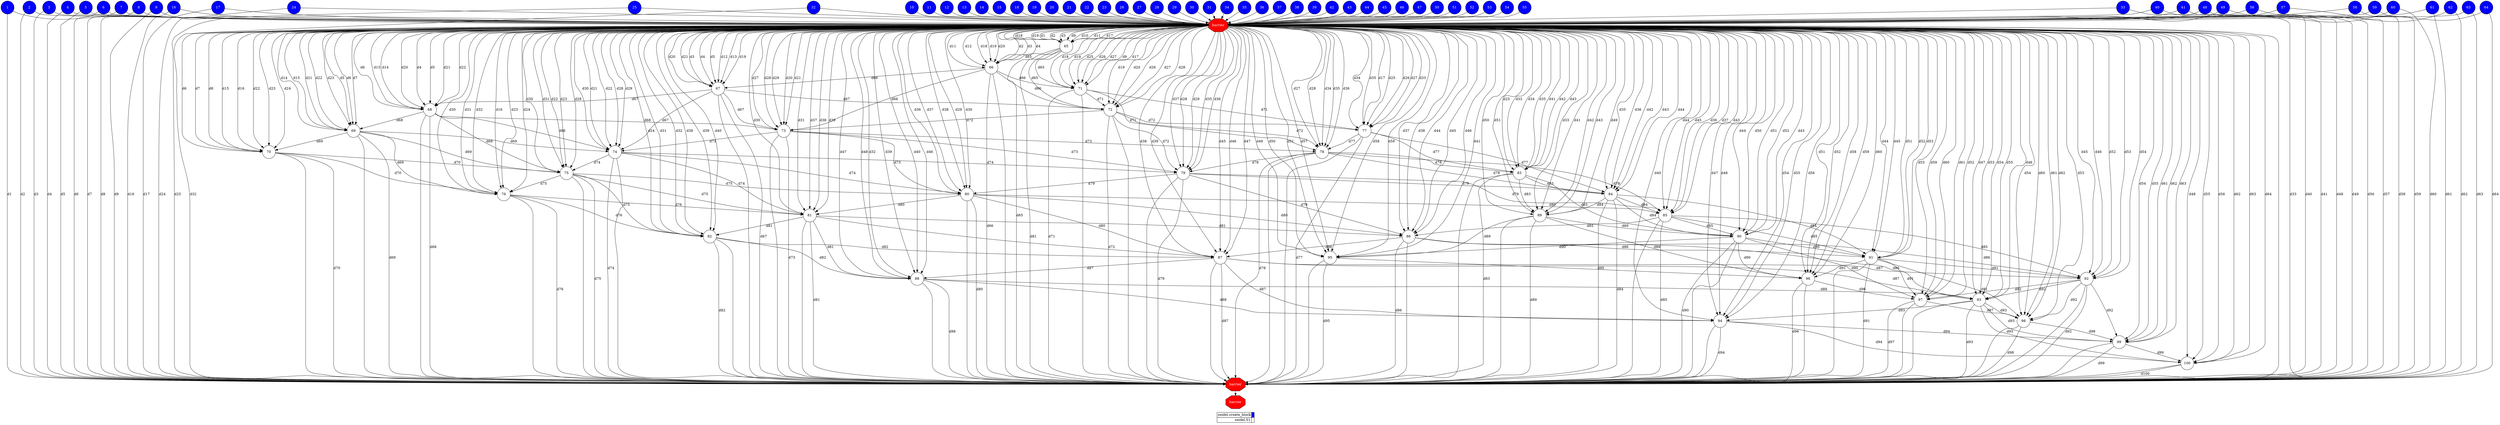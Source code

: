 digraph {
  rankdir=TB;
  labeljust="l";
  subgraph dependence_graph {
    ranksep=0.20;
    node[height=0.75];

1[shape=circle, style=filled fillcolor="#0000ff" fontcolor="#ffffff"];
2[shape=circle, style=filled fillcolor="#0000ff" fontcolor="#ffffff"];
3[shape=circle, style=filled fillcolor="#0000ff" fontcolor="#ffffff"];
4[shape=circle, style=filled fillcolor="#0000ff" fontcolor="#ffffff"];
5[shape=circle, style=filled fillcolor="#0000ff" fontcolor="#ffffff"];
6[shape=circle, style=filled fillcolor="#0000ff" fontcolor="#ffffff"];
7[shape=circle, style=filled fillcolor="#0000ff" fontcolor="#ffffff"];
8[shape=circle, style=filled fillcolor="#0000ff" fontcolor="#ffffff"];
9[shape=circle, style=filled fillcolor="#0000ff" fontcolor="#ffffff"];
10[shape=circle, style=filled fillcolor="#0000ff" fontcolor="#ffffff"];
11[shape=circle, style=filled fillcolor="#0000ff" fontcolor="#ffffff"];
12[shape=circle, style=filled fillcolor="#0000ff" fontcolor="#ffffff"];
13[shape=circle, style=filled fillcolor="#0000ff" fontcolor="#ffffff"];
14[shape=circle, style=filled fillcolor="#0000ff" fontcolor="#ffffff"];
15[shape=circle, style=filled fillcolor="#0000ff" fontcolor="#ffffff"];
16[shape=circle, style=filled fillcolor="#0000ff" fontcolor="#ffffff"];
17[shape=circle, style=filled fillcolor="#0000ff" fontcolor="#ffffff"];
18[shape=circle, style=filled fillcolor="#0000ff" fontcolor="#ffffff"];
19[shape=circle, style=filled fillcolor="#0000ff" fontcolor="#ffffff"];
20[shape=circle, style=filled fillcolor="#0000ff" fontcolor="#ffffff"];
21[shape=circle, style=filled fillcolor="#0000ff" fontcolor="#ffffff"];
22[shape=circle, style=filled fillcolor="#0000ff" fontcolor="#ffffff"];
23[shape=circle, style=filled fillcolor="#0000ff" fontcolor="#ffffff"];
24[shape=circle, style=filled fillcolor="#0000ff" fontcolor="#ffffff"];
25[shape=circle, style=filled fillcolor="#0000ff" fontcolor="#ffffff"];
26[shape=circle, style=filled fillcolor="#0000ff" fontcolor="#ffffff"];
27[shape=circle, style=filled fillcolor="#0000ff" fontcolor="#ffffff"];
28[shape=circle, style=filled fillcolor="#0000ff" fontcolor="#ffffff"];
29[shape=circle, style=filled fillcolor="#0000ff" fontcolor="#ffffff"];
30[shape=circle, style=filled fillcolor="#0000ff" fontcolor="#ffffff"];
31[shape=circle, style=filled fillcolor="#0000ff" fontcolor="#ffffff"];
32[shape=circle, style=filled fillcolor="#0000ff" fontcolor="#ffffff"];
33[shape=circle, style=filled fillcolor="#0000ff" fontcolor="#ffffff"];
34[shape=circle, style=filled fillcolor="#0000ff" fontcolor="#ffffff"];
35[shape=circle, style=filled fillcolor="#0000ff" fontcolor="#ffffff"];
36[shape=circle, style=filled fillcolor="#0000ff" fontcolor="#ffffff"];
37[shape=circle, style=filled fillcolor="#0000ff" fontcolor="#ffffff"];
38[shape=circle, style=filled fillcolor="#0000ff" fontcolor="#ffffff"];
39[shape=circle, style=filled fillcolor="#0000ff" fontcolor="#ffffff"];
40[shape=circle, style=filled fillcolor="#0000ff" fontcolor="#ffffff"];
41[shape=circle, style=filled fillcolor="#0000ff" fontcolor="#ffffff"];
42[shape=circle, style=filled fillcolor="#0000ff" fontcolor="#ffffff"];
43[shape=circle, style=filled fillcolor="#0000ff" fontcolor="#ffffff"];
44[shape=circle, style=filled fillcolor="#0000ff" fontcolor="#ffffff"];
45[shape=circle, style=filled fillcolor="#0000ff" fontcolor="#ffffff"];
46[shape=circle, style=filled fillcolor="#0000ff" fontcolor="#ffffff"];
47[shape=circle, style=filled fillcolor="#0000ff" fontcolor="#ffffff"];
48[shape=circle, style=filled fillcolor="#0000ff" fontcolor="#ffffff"];
49[shape=circle, style=filled fillcolor="#0000ff" fontcolor="#ffffff"];
50[shape=circle, style=filled fillcolor="#0000ff" fontcolor="#ffffff"];
51[shape=circle, style=filled fillcolor="#0000ff" fontcolor="#ffffff"];
52[shape=circle, style=filled fillcolor="#0000ff" fontcolor="#ffffff"];
53[shape=circle, style=filled fillcolor="#0000ff" fontcolor="#ffffff"];
54[shape=circle, style=filled fillcolor="#0000ff" fontcolor="#ffffff"];
55[shape=circle, style=filled fillcolor="#0000ff" fontcolor="#ffffff"];
56[shape=circle, style=filled fillcolor="#0000ff" fontcolor="#ffffff"];
57[shape=circle, style=filled fillcolor="#0000ff" fontcolor="#ffffff"];
58[shape=circle, style=filled fillcolor="#0000ff" fontcolor="#ffffff"];
59[shape=circle, style=filled fillcolor="#0000ff" fontcolor="#ffffff"];
60[shape=circle, style=filled fillcolor="#0000ff" fontcolor="#ffffff"];
61[shape=circle, style=filled fillcolor="#0000ff" fontcolor="#ffffff"];
62[shape=circle, style=filled fillcolor="#0000ff" fontcolor="#ffffff"];
63[shape=circle, style=filled fillcolor="#0000ff" fontcolor="#ffffff"];
64[shape=circle, style=filled fillcolor="#0000ff" fontcolor="#ffffff"];
Synchro1[label="barrier", shape=octagon, style=filled fillcolor="#ff0000" fontcolor="#FFFFFF"];
7 -> Synchro1;
29 -> Synchro1;
55 -> Synchro1;
62 -> Synchro1;
43 -> Synchro1;
25 -> Synchro1;
26 -> Synchro1;
3 -> Synchro1;
23 -> Synchro1;
48 -> Synchro1;
47 -> Synchro1;
11 -> Synchro1;
37 -> Synchro1;
51 -> Synchro1;
13 -> Synchro1;
30 -> Synchro1;
24 -> Synchro1;
42 -> Synchro1;
58 -> Synchro1;
10 -> Synchro1;
38 -> Synchro1;
46 -> Synchro1;
18 -> Synchro1;
33 -> Synchro1;
41 -> Synchro1;
28 -> Synchro1;
60 -> Synchro1;
63 -> Synchro1;
21 -> Synchro1;
53 -> Synchro1;
14 -> Synchro1;
20 -> Synchro1;
35 -> Synchro1;
31 -> Synchro1;
32 -> Synchro1;
9 -> Synchro1;
54 -> Synchro1;
49 -> Synchro1;
17 -> Synchro1;
52 -> Synchro1;
2 -> Synchro1;
15 -> Synchro1;
16 -> Synchro1;
19 -> Synchro1;
12 -> Synchro1;
56 -> Synchro1;
4 -> Synchro1;
39 -> Synchro1;
57 -> Synchro1;
6 -> Synchro1;
40 -> Synchro1;
1 -> Synchro1;
50 -> Synchro1;
45 -> Synchro1;
8 -> Synchro1;
34 -> Synchro1;
22 -> Synchro1;
44 -> Synchro1;
61 -> Synchro1;
64 -> Synchro1;
27 -> Synchro1;
59 -> Synchro1;
5 -> Synchro1;
36 -> Synchro1;
65[shape=circle, style=filled fillcolor="#ffffff" fontcolor="#000000"];
Synchro1 -> 65[ label="d1" ];
Synchro1 -> 65[ label="d2" ];
Synchro1 -> 65[ label="d3" ];
Synchro1 -> 65[ label="d9" ];
Synchro1 -> 65[ label="d10" ];
Synchro1 -> 65[ label="d11" ];
Synchro1 -> 65[ label="d17" ];
Synchro1 -> 65[ label="d18" ];
Synchro1 -> 65[ label="d19" ];
66[shape=circle, style=filled fillcolor="#ffffff" fontcolor="#000000"];
Synchro1 -> 66[ label="d2" ];
Synchro1 -> 66[ label="d3" ];
Synchro1 -> 66[ label="d4" ];
65 -> 66[ label="d65" ];
Synchro1 -> 66[ label="d11" ];
Synchro1 -> 66[ label="d12" ];
Synchro1 -> 66[ label="d18" ];
Synchro1 -> 66[ label="d19" ];
Synchro1 -> 66[ label="d20" ];
67[shape=circle, style=filled fillcolor="#ffffff" fontcolor="#000000"];
Synchro1 -> 67[ label="d3" ];
Synchro1 -> 67[ label="d4" ];
Synchro1 -> 67[ label="d5" ];
66 -> 67[ label="d66" ];
Synchro1 -> 67[ label="d12" ];
Synchro1 -> 67[ label="d13" ];
Synchro1 -> 67[ label="d19" ];
Synchro1 -> 67[ label="d20" ];
Synchro1 -> 67[ label="d21" ];
68[shape=circle, style=filled fillcolor="#ffffff" fontcolor="#000000"];
Synchro1 -> 68[ label="d4" ];
Synchro1 -> 68[ label="d5" ];
Synchro1 -> 68[ label="d6" ];
67 -> 68[ label="d67" ];
Synchro1 -> 68[ label="d13" ];
Synchro1 -> 68[ label="d14" ];
Synchro1 -> 68[ label="d20" ];
Synchro1 -> 68[ label="d21" ];
Synchro1 -> 68[ label="d22" ];
69[shape=circle, style=filled fillcolor="#ffffff" fontcolor="#000000"];
Synchro1 -> 69[ label="d5" ];
Synchro1 -> 69[ label="d6" ];
Synchro1 -> 69[ label="d7" ];
68 -> 69[ label="d68" ];
Synchro1 -> 69[ label="d14" ];
Synchro1 -> 69[ label="d15" ];
Synchro1 -> 69[ label="d21" ];
Synchro1 -> 69[ label="d22" ];
Synchro1 -> 69[ label="d23" ];
70[shape=circle, style=filled fillcolor="#ffffff" fontcolor="#000000"];
Synchro1 -> 70[ label="d6" ];
Synchro1 -> 70[ label="d7" ];
Synchro1 -> 70[ label="d8" ];
69 -> 70[ label="d69" ];
Synchro1 -> 70[ label="d15" ];
Synchro1 -> 70[ label="d16" ];
Synchro1 -> 70[ label="d22" ];
Synchro1 -> 70[ label="d23" ];
Synchro1 -> 70[ label="d24" ];
71[shape=circle, style=filled fillcolor="#ffffff" fontcolor="#000000"];
Synchro1 -> 71[ label="d9" ];
65 -> 71[ label="d65" ];
66 -> 71[ label="d66" ];
Synchro1 -> 71[ label="d17" ];
Synchro1 -> 71[ label="d18" ];
Synchro1 -> 71[ label="d19" ];
Synchro1 -> 71[ label="d25" ];
Synchro1 -> 71[ label="d26" ];
Synchro1 -> 71[ label="d27" ];
72[shape=circle, style=filled fillcolor="#ffffff" fontcolor="#000000"];
65 -> 72[ label="d65" ];
66 -> 72[ label="d66" ];
67 -> 72[ label="d67" ];
71 -> 72[ label="d71" ];
Synchro1 -> 72[ label="d19" ];
Synchro1 -> 72[ label="d20" ];
Synchro1 -> 72[ label="d26" ];
Synchro1 -> 72[ label="d27" ];
Synchro1 -> 72[ label="d28" ];
73[shape=circle, style=filled fillcolor="#ffffff" fontcolor="#000000"];
66 -> 73[ label="d66" ];
67 -> 73[ label="d67" ];
68 -> 73[ label="d68" ];
72 -> 73[ label="d72" ];
Synchro1 -> 73[ label="d20" ];
Synchro1 -> 73[ label="d21" ];
Synchro1 -> 73[ label="d27" ];
Synchro1 -> 73[ label="d28" ];
Synchro1 -> 73[ label="d29" ];
74[shape=circle, style=filled fillcolor="#ffffff" fontcolor="#000000"];
67 -> 74[ label="d67" ];
68 -> 74[ label="d68" ];
69 -> 74[ label="d69" ];
73 -> 74[ label="d73" ];
Synchro1 -> 74[ label="d21" ];
Synchro1 -> 74[ label="d22" ];
Synchro1 -> 74[ label="d28" ];
Synchro1 -> 74[ label="d29" ];
Synchro1 -> 74[ label="d30" ];
75[shape=circle, style=filled fillcolor="#ffffff" fontcolor="#000000"];
68 -> 75[ label="d68" ];
69 -> 75[ label="d69" ];
70 -> 75[ label="d70" ];
74 -> 75[ label="d74" ];
Synchro1 -> 75[ label="d22" ];
Synchro1 -> 75[ label="d23" ];
Synchro1 -> 75[ label="d29" ];
Synchro1 -> 75[ label="d30" ];
Synchro1 -> 75[ label="d31" ];
76[shape=circle, style=filled fillcolor="#ffffff" fontcolor="#000000"];
69 -> 76[ label="d69" ];
70 -> 76[ label="d70" ];
Synchro1 -> 76[ label="d16" ];
75 -> 76[ label="d75" ];
Synchro1 -> 76[ label="d23" ];
Synchro1 -> 76[ label="d24" ];
Synchro1 -> 76[ label="d30" ];
Synchro1 -> 76[ label="d31" ];
Synchro1 -> 76[ label="d32" ];
77[shape=circle, style=filled fillcolor="#ffffff" fontcolor="#000000"];
Synchro1 -> 77[ label="d17" ];
71 -> 77[ label="d71" ];
72 -> 77[ label="d72" ];
Synchro1 -> 77[ label="d25" ];
Synchro1 -> 77[ label="d26" ];
Synchro1 -> 77[ label="d27" ];
Synchro1 -> 77[ label="d33" ];
Synchro1 -> 77[ label="d34" ];
Synchro1 -> 77[ label="d35" ];
78[shape=circle, style=filled fillcolor="#ffffff" fontcolor="#000000"];
71 -> 78[ label="d71" ];
72 -> 78[ label="d72" ];
73 -> 78[ label="d73" ];
77 -> 78[ label="d77" ];
Synchro1 -> 78[ label="d27" ];
Synchro1 -> 78[ label="d28" ];
Synchro1 -> 78[ label="d34" ];
Synchro1 -> 78[ label="d35" ];
Synchro1 -> 78[ label="d36" ];
79[shape=circle, style=filled fillcolor="#ffffff" fontcolor="#000000"];
72 -> 79[ label="d72" ];
73 -> 79[ label="d73" ];
74 -> 79[ label="d74" ];
78 -> 79[ label="d78" ];
Synchro1 -> 79[ label="d28" ];
Synchro1 -> 79[ label="d29" ];
Synchro1 -> 79[ label="d35" ];
Synchro1 -> 79[ label="d36" ];
Synchro1 -> 79[ label="d37" ];
80[shape=circle, style=filled fillcolor="#ffffff" fontcolor="#000000"];
73 -> 80[ label="d73" ];
74 -> 80[ label="d74" ];
75 -> 80[ label="d75" ];
79 -> 80[ label="d79" ];
Synchro1 -> 80[ label="d29" ];
Synchro1 -> 80[ label="d30" ];
Synchro1 -> 80[ label="d36" ];
Synchro1 -> 80[ label="d37" ];
Synchro1 -> 80[ label="d38" ];
81[shape=circle, style=filled fillcolor="#ffffff" fontcolor="#000000"];
74 -> 81[ label="d74" ];
75 -> 81[ label="d75" ];
76 -> 81[ label="d76" ];
80 -> 81[ label="d80" ];
Synchro1 -> 81[ label="d30" ];
Synchro1 -> 81[ label="d31" ];
Synchro1 -> 81[ label="d37" ];
Synchro1 -> 81[ label="d38" ];
Synchro1 -> 81[ label="d39" ];
82[shape=circle, style=filled fillcolor="#ffffff" fontcolor="#000000"];
75 -> 82[ label="d75" ];
76 -> 82[ label="d76" ];
Synchro1 -> 82[ label="d24" ];
81 -> 82[ label="d81" ];
Synchro1 -> 82[ label="d31" ];
Synchro1 -> 82[ label="d32" ];
Synchro1 -> 82[ label="d38" ];
Synchro1 -> 82[ label="d39" ];
Synchro1 -> 82[ label="d40" ];
83[shape=circle, style=filled fillcolor="#ffffff" fontcolor="#000000"];
Synchro1 -> 83[ label="d25" ];
77 -> 83[ label="d77" ];
78 -> 83[ label="d78" ];
Synchro1 -> 83[ label="d33" ];
Synchro1 -> 83[ label="d34" ];
Synchro1 -> 83[ label="d35" ];
Synchro1 -> 83[ label="d41" ];
Synchro1 -> 83[ label="d42" ];
Synchro1 -> 83[ label="d43" ];
84[shape=circle, style=filled fillcolor="#ffffff" fontcolor="#000000"];
77 -> 84[ label="d77" ];
78 -> 84[ label="d78" ];
79 -> 84[ label="d79" ];
83 -> 84[ label="d83" ];
Synchro1 -> 84[ label="d35" ];
Synchro1 -> 84[ label="d36" ];
Synchro1 -> 84[ label="d42" ];
Synchro1 -> 84[ label="d43" ];
Synchro1 -> 84[ label="d44" ];
85[shape=circle, style=filled fillcolor="#ffffff" fontcolor="#000000"];
78 -> 85[ label="d78" ];
79 -> 85[ label="d79" ];
80 -> 85[ label="d80" ];
84 -> 85[ label="d84" ];
Synchro1 -> 85[ label="d36" ];
Synchro1 -> 85[ label="d37" ];
Synchro1 -> 85[ label="d43" ];
Synchro1 -> 85[ label="d44" ];
Synchro1 -> 85[ label="d45" ];
86[shape=circle, style=filled fillcolor="#ffffff" fontcolor="#000000"];
79 -> 86[ label="d79" ];
80 -> 86[ label="d80" ];
81 -> 86[ label="d81" ];
85 -> 86[ label="d85" ];
Synchro1 -> 86[ label="d37" ];
Synchro1 -> 86[ label="d38" ];
Synchro1 -> 86[ label="d44" ];
Synchro1 -> 86[ label="d45" ];
Synchro1 -> 86[ label="d46" ];
87[shape=circle, style=filled fillcolor="#ffffff" fontcolor="#000000"];
80 -> 87[ label="d80" ];
81 -> 87[ label="d81" ];
82 -> 87[ label="d82" ];
86 -> 87[ label="d86" ];
Synchro1 -> 87[ label="d38" ];
Synchro1 -> 87[ label="d39" ];
Synchro1 -> 87[ label="d45" ];
Synchro1 -> 87[ label="d46" ];
Synchro1 -> 87[ label="d47" ];
88[shape=circle, style=filled fillcolor="#ffffff" fontcolor="#000000"];
81 -> 88[ label="d81" ];
82 -> 88[ label="d82" ];
Synchro1 -> 88[ label="d32" ];
87 -> 88[ label="d87" ];
Synchro1 -> 88[ label="d39" ];
Synchro1 -> 88[ label="d40" ];
Synchro1 -> 88[ label="d46" ];
Synchro1 -> 88[ label="d47" ];
Synchro1 -> 88[ label="d48" ];
89[shape=circle, style=filled fillcolor="#ffffff" fontcolor="#000000"];
Synchro1 -> 89[ label="d33" ];
83 -> 89[ label="d83" ];
84 -> 89[ label="d84" ];
Synchro1 -> 89[ label="d41" ];
Synchro1 -> 89[ label="d42" ];
Synchro1 -> 89[ label="d43" ];
Synchro1 -> 89[ label="d49" ];
Synchro1 -> 89[ label="d50" ];
Synchro1 -> 89[ label="d51" ];
90[shape=circle, style=filled fillcolor="#ffffff" fontcolor="#000000"];
83 -> 90[ label="d83" ];
84 -> 90[ label="d84" ];
85 -> 90[ label="d85" ];
89 -> 90[ label="d89" ];
Synchro1 -> 90[ label="d43" ];
Synchro1 -> 90[ label="d44" ];
Synchro1 -> 90[ label="d50" ];
Synchro1 -> 90[ label="d51" ];
Synchro1 -> 90[ label="d52" ];
91[shape=circle, style=filled fillcolor="#ffffff" fontcolor="#000000"];
84 -> 91[ label="d84" ];
85 -> 91[ label="d85" ];
86 -> 91[ label="d86" ];
90 -> 91[ label="d90" ];
Synchro1 -> 91[ label="d44" ];
Synchro1 -> 91[ label="d45" ];
Synchro1 -> 91[ label="d51" ];
Synchro1 -> 91[ label="d52" ];
Synchro1 -> 91[ label="d53" ];
92[shape=circle, style=filled fillcolor="#ffffff" fontcolor="#000000"];
85 -> 92[ label="d85" ];
86 -> 92[ label="d86" ];
87 -> 92[ label="d87" ];
91 -> 92[ label="d91" ];
Synchro1 -> 92[ label="d45" ];
Synchro1 -> 92[ label="d46" ];
Synchro1 -> 92[ label="d52" ];
Synchro1 -> 92[ label="d53" ];
Synchro1 -> 92[ label="d54" ];
93[shape=circle, style=filled fillcolor="#ffffff" fontcolor="#000000"];
86 -> 93[ label="d86" ];
87 -> 93[ label="d87" ];
88 -> 93[ label="d88" ];
92 -> 93[ label="d92" ];
Synchro1 -> 93[ label="d46" ];
Synchro1 -> 93[ label="d47" ];
Synchro1 -> 93[ label="d53" ];
Synchro1 -> 93[ label="d54" ];
Synchro1 -> 93[ label="d55" ];
94[shape=circle, style=filled fillcolor="#ffffff" fontcolor="#000000"];
87 -> 94[ label="d87" ];
88 -> 94[ label="d88" ];
Synchro1 -> 94[ label="d40" ];
93 -> 94[ label="d93" ];
Synchro1 -> 94[ label="d47" ];
Synchro1 -> 94[ label="d48" ];
Synchro1 -> 94[ label="d54" ];
Synchro1 -> 94[ label="d55" ];
Synchro1 -> 94[ label="d56" ];
95[shape=circle, style=filled fillcolor="#ffffff" fontcolor="#000000"];
Synchro1 -> 95[ label="d41" ];
89 -> 95[ label="d89" ];
90 -> 95[ label="d90" ];
Synchro1 -> 95[ label="d49" ];
Synchro1 -> 95[ label="d50" ];
Synchro1 -> 95[ label="d51" ];
Synchro1 -> 95[ label="d57" ];
Synchro1 -> 95[ label="d58" ];
Synchro1 -> 95[ label="d59" ];
96[shape=circle, style=filled fillcolor="#ffffff" fontcolor="#000000"];
89 -> 96[ label="d89" ];
90 -> 96[ label="d90" ];
91 -> 96[ label="d91" ];
95 -> 96[ label="d95" ];
Synchro1 -> 96[ label="d51" ];
Synchro1 -> 96[ label="d52" ];
Synchro1 -> 96[ label="d58" ];
Synchro1 -> 96[ label="d59" ];
Synchro1 -> 96[ label="d60" ];
97[shape=circle, style=filled fillcolor="#ffffff" fontcolor="#000000"];
90 -> 97[ label="d90" ];
91 -> 97[ label="d91" ];
92 -> 97[ label="d92" ];
96 -> 97[ label="d96" ];
Synchro1 -> 97[ label="d52" ];
Synchro1 -> 97[ label="d53" ];
Synchro1 -> 97[ label="d59" ];
Synchro1 -> 97[ label="d60" ];
Synchro1 -> 97[ label="d61" ];
98[shape=circle, style=filled fillcolor="#ffffff" fontcolor="#000000"];
91 -> 98[ label="d91" ];
92 -> 98[ label="d92" ];
93 -> 98[ label="d93" ];
97 -> 98[ label="d97" ];
Synchro1 -> 98[ label="d53" ];
Synchro1 -> 98[ label="d54" ];
Synchro1 -> 98[ label="d60" ];
Synchro1 -> 98[ label="d61" ];
Synchro1 -> 98[ label="d62" ];
99[shape=circle, style=filled fillcolor="#ffffff" fontcolor="#000000"];
92 -> 99[ label="d92" ];
93 -> 99[ label="d93" ];
94 -> 99[ label="d94" ];
98 -> 99[ label="d98" ];
Synchro1 -> 99[ label="d54" ];
Synchro1 -> 99[ label="d55" ];
Synchro1 -> 99[ label="d61" ];
Synchro1 -> 99[ label="d62" ];
Synchro1 -> 99[ label="d63" ];
100[shape=circle, style=filled fillcolor="#ffffff" fontcolor="#000000"];
93 -> 100[ label="d93" ];
94 -> 100[ label="d94" ];
Synchro1 -> 100[ label="d48" ];
99 -> 100[ label="d99" ];
Synchro1 -> 100[ label="d55" ];
Synchro1 -> 100[ label="d56" ];
Synchro1 -> 100[ label="d62" ];
Synchro1 -> 100[ label="d63" ];
Synchro1 -> 100[ label="d64" ];
Synchro2[label="barrier", shape=octagon, style=filled fillcolor="#ff0000" fontcolor="#FFFFFF"];
Synchro1 -> Synchro2;
87 -> Synchro2;
96 -> Synchro2;
81 -> Synchro2;
69 -> Synchro2;
67 -> Synchro2;
93 -> Synchro2;
84 -> Synchro2;
66 -> Synchro2;
75 -> Synchro2;
70 -> Synchro2;
90 -> Synchro2;
89 -> Synchro2;
86 -> Synchro2;
99 -> Synchro2;
100 -> Synchro2;
79 -> Synchro2;
91 -> Synchro2;
88 -> Synchro2;
97 -> Synchro2;
92 -> Synchro2;
83 -> Synchro2;
73 -> Synchro2;
71 -> Synchro2;
95 -> Synchro2;
74 -> Synchro2;
98 -> Synchro2;
80 -> Synchro2;
77 -> Synchro2;
85 -> Synchro2;
72 -> Synchro2;
65 -> Synchro2;
76 -> Synchro2;
78 -> Synchro2;
82 -> Synchro2;
68 -> Synchro2;
94 -> Synchro2;
1 -> Synchro2[ label="d1" ];
2 -> Synchro2[ label="d2" ];
3 -> Synchro2[ label="d3" ];
4 -> Synchro2[ label="d4" ];
5 -> Synchro2[ label="d5" ];
6 -> Synchro2[ label="d6" ];
7 -> Synchro2[ label="d7" ];
8 -> Synchro2[ label="d8" ];
9 -> Synchro2[ label="d9" ];
65 -> Synchro2[ label="d65" ];
66 -> Synchro2[ label="d66" ];
67 -> Synchro2[ label="d67" ];
68 -> Synchro2[ label="d68" ];
69 -> Synchro2[ label="d69" ];
70 -> Synchro2[ label="d70" ];
16 -> Synchro2[ label="d16" ];
17 -> Synchro2[ label="d17" ];
71 -> Synchro2[ label="d71" ];
72 -> Synchro2[ label="d72" ];
73 -> Synchro2[ label="d73" ];
74 -> Synchro2[ label="d74" ];
75 -> Synchro2[ label="d75" ];
76 -> Synchro2[ label="d76" ];
24 -> Synchro2[ label="d24" ];
25 -> Synchro2[ label="d25" ];
77 -> Synchro2[ label="d77" ];
78 -> Synchro2[ label="d78" ];
79 -> Synchro2[ label="d79" ];
80 -> Synchro2[ label="d80" ];
81 -> Synchro2[ label="d81" ];
82 -> Synchro2[ label="d82" ];
32 -> Synchro2[ label="d32" ];
33 -> Synchro2[ label="d33" ];
83 -> Synchro2[ label="d83" ];
84 -> Synchro2[ label="d84" ];
85 -> Synchro2[ label="d85" ];
86 -> Synchro2[ label="d86" ];
87 -> Synchro2[ label="d87" ];
88 -> Synchro2[ label="d88" ];
40 -> Synchro2[ label="d40" ];
41 -> Synchro2[ label="d41" ];
89 -> Synchro2[ label="d89" ];
90 -> Synchro2[ label="d90" ];
91 -> Synchro2[ label="d91" ];
92 -> Synchro2[ label="d92" ];
93 -> Synchro2[ label="d93" ];
94 -> Synchro2[ label="d94" ];
48 -> Synchro2[ label="d48" ];
49 -> Synchro2[ label="d49" ];
95 -> Synchro2[ label="d95" ];
96 -> Synchro2[ label="d96" ];
97 -> Synchro2[ label="d97" ];
98 -> Synchro2[ label="d98" ];
99 -> Synchro2[ label="d99" ];
100 -> Synchro2[ label="d100" ];
56 -> Synchro2[ label="d56" ];
57 -> Synchro2[ label="d57" ];
58 -> Synchro2[ label="d58" ];
59 -> Synchro2[ label="d59" ];
60 -> Synchro2[ label="d60" ];
61 -> Synchro2[ label="d61" ];
62 -> Synchro2[ label="d62" ];
63 -> Synchro2[ label="d63" ];
64 -> Synchro2[ label="d64" ];
Synchro3[label="barrier", shape=octagon, style=filled fillcolor="#ff0000" fontcolor="#FFFFFF"];
Synchro2 -> Synchro3;  }
  subgraph legend {
    rank=sink;
    node [shape=plaintext, height=0.75];
    ranksep=0.20;
    label = "Legend";
    key [label=<
      <table border="0" cellpadding="2" cellspacing="0" cellborder="1">
<tr>
<td align="right">seidel.create_block</td>
<td bgcolor="#0000ff">&nbsp;</td>
</tr>
<tr>
<td align="right">seidel.S1</td>
<td bgcolor="#ffffff">&nbsp;</td>
</tr>
      </table>
    >]
  }
}

